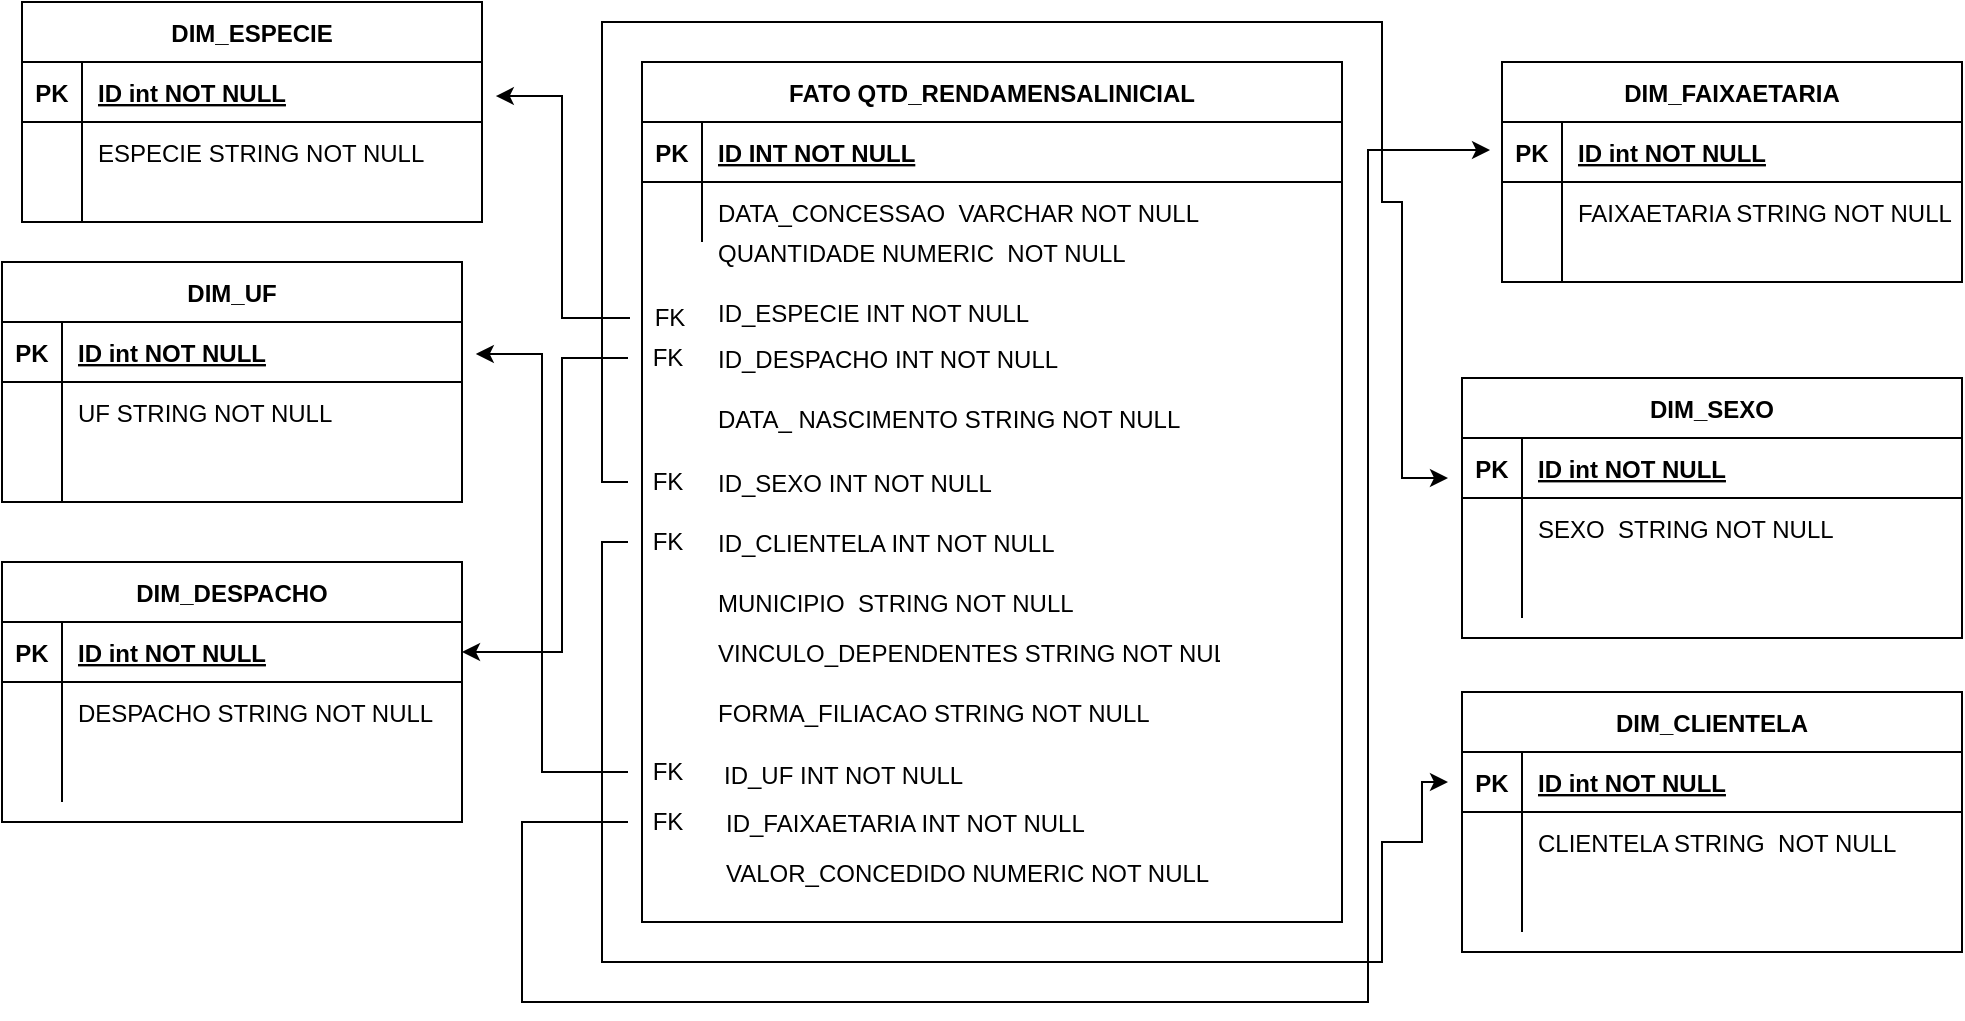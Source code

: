 <mxfile version="14.9.2" type="github">
  <diagram id="R2lEEEUBdFMjLlhIrx00" name="Page-1">
    <mxGraphModel dx="1958" dy="450" grid="1" gridSize="10" guides="1" tooltips="1" connect="1" arrows="1" fold="1" page="1" pageScale="1" pageWidth="850" pageHeight="1100" math="0" shadow="0" extFonts="Permanent Marker^https://fonts.googleapis.com/css?family=Permanent+Marker">
      <root>
        <mxCell id="0" />
        <mxCell id="1" parent="0" />
        <mxCell id="C-vyLk0tnHw3VtMMgP7b-13" value="DIM_UF" style="shape=table;startSize=30;container=1;collapsible=1;childLayout=tableLayout;fixedRows=1;rowLines=0;fontStyle=1;align=center;resizeLast=1;" parent="1" vertex="1">
          <mxGeometry x="-10" y="240" width="230" height="120" as="geometry" />
        </mxCell>
        <mxCell id="C-vyLk0tnHw3VtMMgP7b-14" value="" style="shape=partialRectangle;collapsible=0;dropTarget=0;pointerEvents=0;fillColor=none;points=[[0,0.5],[1,0.5]];portConstraint=eastwest;top=0;left=0;right=0;bottom=1;" parent="C-vyLk0tnHw3VtMMgP7b-13" vertex="1">
          <mxGeometry y="30" width="230" height="30" as="geometry" />
        </mxCell>
        <mxCell id="C-vyLk0tnHw3VtMMgP7b-15" value="PK" style="shape=partialRectangle;overflow=hidden;connectable=0;fillColor=none;top=0;left=0;bottom=0;right=0;fontStyle=1;" parent="C-vyLk0tnHw3VtMMgP7b-14" vertex="1">
          <mxGeometry width="30" height="30" as="geometry" />
        </mxCell>
        <mxCell id="C-vyLk0tnHw3VtMMgP7b-16" value="ID int NOT NULL " style="shape=partialRectangle;overflow=hidden;connectable=0;fillColor=none;top=0;left=0;bottom=0;right=0;align=left;spacingLeft=6;fontStyle=5;" parent="C-vyLk0tnHw3VtMMgP7b-14" vertex="1">
          <mxGeometry x="30" width="200" height="30" as="geometry" />
        </mxCell>
        <mxCell id="C-vyLk0tnHw3VtMMgP7b-17" value="" style="shape=partialRectangle;collapsible=0;dropTarget=0;pointerEvents=0;fillColor=none;points=[[0,0.5],[1,0.5]];portConstraint=eastwest;top=0;left=0;right=0;bottom=0;" parent="C-vyLk0tnHw3VtMMgP7b-13" vertex="1">
          <mxGeometry y="60" width="230" height="30" as="geometry" />
        </mxCell>
        <mxCell id="C-vyLk0tnHw3VtMMgP7b-18" value="" style="shape=partialRectangle;overflow=hidden;connectable=0;fillColor=none;top=0;left=0;bottom=0;right=0;" parent="C-vyLk0tnHw3VtMMgP7b-17" vertex="1">
          <mxGeometry width="30" height="30" as="geometry" />
        </mxCell>
        <mxCell id="C-vyLk0tnHw3VtMMgP7b-19" value="UF STRING NOT NULL" style="shape=partialRectangle;overflow=hidden;connectable=0;fillColor=none;top=0;left=0;bottom=0;right=0;align=left;spacingLeft=6;" parent="C-vyLk0tnHw3VtMMgP7b-17" vertex="1">
          <mxGeometry x="30" width="200" height="30" as="geometry" />
        </mxCell>
        <mxCell id="C-vyLk0tnHw3VtMMgP7b-20" value="" style="shape=partialRectangle;collapsible=0;dropTarget=0;pointerEvents=0;fillColor=none;points=[[0,0.5],[1,0.5]];portConstraint=eastwest;top=0;left=0;right=0;bottom=0;" parent="C-vyLk0tnHw3VtMMgP7b-13" vertex="1">
          <mxGeometry y="90" width="230" height="30" as="geometry" />
        </mxCell>
        <mxCell id="C-vyLk0tnHw3VtMMgP7b-21" value="" style="shape=partialRectangle;overflow=hidden;connectable=0;fillColor=none;top=0;left=0;bottom=0;right=0;" parent="C-vyLk0tnHw3VtMMgP7b-20" vertex="1">
          <mxGeometry width="30" height="30" as="geometry" />
        </mxCell>
        <mxCell id="C-vyLk0tnHw3VtMMgP7b-22" value="" style="shape=partialRectangle;overflow=hidden;connectable=0;fillColor=none;top=0;left=0;bottom=0;right=0;align=left;spacingLeft=6;" parent="C-vyLk0tnHw3VtMMgP7b-20" vertex="1">
          <mxGeometry x="30" width="200" height="30" as="geometry" />
        </mxCell>
        <mxCell id="C-vyLk0tnHw3VtMMgP7b-23" value="FATO QTD_RENDAMENSALINICIAL" style="shape=table;startSize=30;container=1;collapsible=1;childLayout=tableLayout;fixedRows=1;rowLines=0;fontStyle=1;align=center;resizeLast=1;" parent="1" vertex="1">
          <mxGeometry x="310" y="140" width="350" height="430" as="geometry" />
        </mxCell>
        <mxCell id="C-vyLk0tnHw3VtMMgP7b-24" value="" style="shape=partialRectangle;collapsible=0;dropTarget=0;pointerEvents=0;fillColor=none;points=[[0,0.5],[1,0.5]];portConstraint=eastwest;top=0;left=0;right=0;bottom=1;" parent="C-vyLk0tnHw3VtMMgP7b-23" vertex="1">
          <mxGeometry y="30" width="350" height="30" as="geometry" />
        </mxCell>
        <mxCell id="C-vyLk0tnHw3VtMMgP7b-25" value="PK" style="shape=partialRectangle;overflow=hidden;connectable=0;fillColor=none;top=0;left=0;bottom=0;right=0;fontStyle=1;" parent="C-vyLk0tnHw3VtMMgP7b-24" vertex="1">
          <mxGeometry width="30" height="30" as="geometry" />
        </mxCell>
        <mxCell id="C-vyLk0tnHw3VtMMgP7b-26" value="ID INT NOT NULL" style="shape=partialRectangle;overflow=hidden;connectable=0;fillColor=none;top=0;left=0;bottom=0;right=0;align=left;spacingLeft=6;fontStyle=5;" parent="C-vyLk0tnHw3VtMMgP7b-24" vertex="1">
          <mxGeometry x="30" width="320" height="30" as="geometry" />
        </mxCell>
        <mxCell id="C-vyLk0tnHw3VtMMgP7b-27" value="" style="shape=partialRectangle;collapsible=0;dropTarget=0;pointerEvents=0;fillColor=none;points=[[0,0.5],[1,0.5]];portConstraint=eastwest;top=0;left=0;right=0;bottom=0;" parent="C-vyLk0tnHw3VtMMgP7b-23" vertex="1">
          <mxGeometry y="60" width="350" height="30" as="geometry" />
        </mxCell>
        <mxCell id="C-vyLk0tnHw3VtMMgP7b-28" value="" style="shape=partialRectangle;overflow=hidden;connectable=0;fillColor=none;top=0;left=0;bottom=0;right=0;" parent="C-vyLk0tnHw3VtMMgP7b-27" vertex="1">
          <mxGeometry width="30" height="30" as="geometry" />
        </mxCell>
        <mxCell id="C-vyLk0tnHw3VtMMgP7b-29" value="DATA_CONCESSAO  VARCHAR NOT NULL" style="shape=partialRectangle;overflow=hidden;connectable=0;fillColor=none;top=0;left=0;bottom=0;right=0;align=left;spacingLeft=6;" parent="C-vyLk0tnHw3VtMMgP7b-27" vertex="1">
          <mxGeometry x="30" width="320" height="30" as="geometry" />
        </mxCell>
        <mxCell id="EfRv3qp3haRmgpOeO71W-1" value="" style="shape=partialRectangle;collapsible=0;dropTarget=0;pointerEvents=0;fillColor=none;points=[[0,0.5],[1,0.5]];portConstraint=eastwest;top=0;left=0;right=0;bottom=0;" parent="1" vertex="1">
          <mxGeometry x="310" y="220" width="290" height="30" as="geometry" />
        </mxCell>
        <mxCell id="EfRv3qp3haRmgpOeO71W-2" value="" style="shape=partialRectangle;overflow=hidden;connectable=0;fillColor=none;top=0;left=0;bottom=0;right=0;" parent="EfRv3qp3haRmgpOeO71W-1" vertex="1">
          <mxGeometry width="30" height="30" as="geometry" />
        </mxCell>
        <mxCell id="EfRv3qp3haRmgpOeO71W-3" value="QUANTIDADE NUMERIC  NOT NULL" style="shape=partialRectangle;overflow=hidden;connectable=0;fillColor=none;top=0;left=0;bottom=0;right=0;align=left;spacingLeft=6;" parent="1" vertex="1">
          <mxGeometry x="340" y="220" width="260" height="30" as="geometry" />
        </mxCell>
        <mxCell id="EfRv3qp3haRmgpOeO71W-4" value="ID_CLIENTELA INT NOT NULL " style="shape=partialRectangle;overflow=hidden;connectable=0;fillColor=none;top=0;left=0;bottom=0;right=0;align=left;spacingLeft=6;" parent="1" vertex="1">
          <mxGeometry x="340" y="365" width="260" height="30" as="geometry" />
        </mxCell>
        <mxCell id="gvUjovy2ckil6-E0hNrR-51" style="edgeStyle=orthogonalEdgeStyle;rounded=0;orthogonalLoop=1;jettySize=auto;html=1;entryX=1;entryY=0.5;entryDx=0;entryDy=0;" parent="1" source="EfRv3qp3haRmgpOeO71W-6" target="gvUjovy2ckil6-E0hNrR-16" edge="1">
          <mxGeometry relative="1" as="geometry">
            <Array as="points">
              <mxPoint x="270" y="288" />
              <mxPoint x="270" y="435" />
            </Array>
          </mxGeometry>
        </mxCell>
        <mxCell id="EfRv3qp3haRmgpOeO71W-6" value="FK" style="text;html=1;strokeColor=none;fillColor=none;align=center;verticalAlign=middle;whiteSpace=wrap;rounded=0;" parent="1" vertex="1">
          <mxGeometry x="303" y="278" width="40" height="20" as="geometry" />
        </mxCell>
        <mxCell id="EfRv3qp3haRmgpOeO71W-7" value="ID_UF INT NOT NULL " style="shape=partialRectangle;overflow=hidden;connectable=0;fillColor=none;top=0;left=0;bottom=0;right=0;align=left;spacingLeft=6;" parent="1" vertex="1">
          <mxGeometry x="343" y="481" width="260" height="30" as="geometry" />
        </mxCell>
        <mxCell id="tuHQjbUbJnLKvYvQzGzj-9" style="edgeStyle=orthogonalEdgeStyle;rounded=0;orthogonalLoop=1;jettySize=auto;html=1;entryX=1.03;entryY=0.567;entryDx=0;entryDy=0;entryPerimeter=0;" edge="1" parent="1" source="EfRv3qp3haRmgpOeO71W-8" target="J6gUyGAd3qWigzu8bIZJ-3">
          <mxGeometry relative="1" as="geometry">
            <Array as="points">
              <mxPoint x="270" y="268" />
              <mxPoint x="270" y="157" />
            </Array>
          </mxGeometry>
        </mxCell>
        <mxCell id="EfRv3qp3haRmgpOeO71W-8" value="FK" style="text;html=1;strokeColor=none;fillColor=none;align=center;verticalAlign=middle;whiteSpace=wrap;rounded=0;" parent="1" vertex="1">
          <mxGeometry x="304" y="258" width="40" height="20" as="geometry" />
        </mxCell>
        <mxCell id="EfRv3qp3haRmgpOeO71W-9" value="ID_ESPECIE INT NOT NULL " style="shape=partialRectangle;overflow=hidden;connectable=0;fillColor=none;top=0;left=0;bottom=0;right=0;align=left;spacingLeft=6;" parent="1" vertex="1">
          <mxGeometry x="340" y="250" width="260" height="30" as="geometry" />
        </mxCell>
        <mxCell id="EfRv3qp3haRmgpOeO71W-10" value="ID_DESPACHO INT NOT NULL " style="shape=partialRectangle;overflow=hidden;connectable=0;fillColor=none;top=0;left=0;bottom=0;right=0;align=left;spacingLeft=6;" parent="1" vertex="1">
          <mxGeometry x="340" y="273" width="260" height="30" as="geometry" />
        </mxCell>
        <mxCell id="gvUjovy2ckil6-E0hNrR-1" value="ID_SEXO INT NOT NULL " style="shape=partialRectangle;overflow=hidden;connectable=0;fillColor=none;top=0;left=0;bottom=0;right=0;align=left;spacingLeft=6;" parent="1" vertex="1">
          <mxGeometry x="340" y="335" width="260" height="30" as="geometry" />
        </mxCell>
        <mxCell id="gvUjovy2ckil6-E0hNrR-52" style="edgeStyle=orthogonalEdgeStyle;rounded=0;orthogonalLoop=1;jettySize=auto;html=1;entryX=-0.028;entryY=0.667;entryDx=0;entryDy=0;entryPerimeter=0;" parent="1" source="gvUjovy2ckil6-E0hNrR-4" target="gvUjovy2ckil6-E0hNrR-36" edge="1">
          <mxGeometry relative="1" as="geometry">
            <Array as="points">
              <mxPoint x="290" y="350" />
              <mxPoint x="290" y="120" />
              <mxPoint x="680" y="120" />
              <mxPoint x="680" y="210" />
              <mxPoint x="690" y="210" />
              <mxPoint x="690" y="348" />
            </Array>
          </mxGeometry>
        </mxCell>
        <mxCell id="gvUjovy2ckil6-E0hNrR-4" value="FK" style="text;html=1;strokeColor=none;fillColor=none;align=center;verticalAlign=middle;whiteSpace=wrap;rounded=0;" parent="1" vertex="1">
          <mxGeometry x="303" y="340" width="40" height="20" as="geometry" />
        </mxCell>
        <mxCell id="gvUjovy2ckil6-E0hNrR-55" style="edgeStyle=orthogonalEdgeStyle;rounded=0;orthogonalLoop=1;jettySize=auto;html=1;entryX=1.03;entryY=0.533;entryDx=0;entryDy=0;entryPerimeter=0;" parent="1" source="gvUjovy2ckil6-E0hNrR-5" target="C-vyLk0tnHw3VtMMgP7b-14" edge="1">
          <mxGeometry relative="1" as="geometry">
            <Array as="points">
              <mxPoint x="260" y="495" />
              <mxPoint x="260" y="286" />
            </Array>
          </mxGeometry>
        </mxCell>
        <mxCell id="gvUjovy2ckil6-E0hNrR-5" value="FK" style="text;html=1;strokeColor=none;fillColor=none;align=center;verticalAlign=middle;whiteSpace=wrap;rounded=0;" parent="1" vertex="1">
          <mxGeometry x="303" y="485" width="40" height="20" as="geometry" />
        </mxCell>
        <mxCell id="gvUjovy2ckil6-E0hNrR-54" style="edgeStyle=orthogonalEdgeStyle;rounded=0;orthogonalLoop=1;jettySize=auto;html=1;entryX=-0.028;entryY=0.5;entryDx=0;entryDy=0;entryPerimeter=0;" parent="1" source="gvUjovy2ckil6-E0hNrR-6" target="gvUjovy2ckil6-E0hNrR-26" edge="1">
          <mxGeometry relative="1" as="geometry">
            <Array as="points">
              <mxPoint x="290" y="380" />
              <mxPoint x="290" y="590" />
              <mxPoint x="680" y="590" />
              <mxPoint x="680" y="530" />
              <mxPoint x="700" y="530" />
              <mxPoint x="700" y="500" />
            </Array>
          </mxGeometry>
        </mxCell>
        <mxCell id="gvUjovy2ckil6-E0hNrR-6" value="FK" style="text;html=1;strokeColor=none;fillColor=none;align=center;verticalAlign=middle;whiteSpace=wrap;rounded=0;" parent="1" vertex="1">
          <mxGeometry x="303" y="370" width="40" height="20" as="geometry" />
        </mxCell>
        <mxCell id="gvUjovy2ckil6-E0hNrR-7" value="VINCULO_DEPENDENTES STRING NOT NULL " style="shape=partialRectangle;overflow=hidden;connectable=0;fillColor=none;top=0;left=0;bottom=0;right=0;align=left;spacingLeft=6;" parent="1" vertex="1">
          <mxGeometry x="340" y="420" width="260" height="30" as="geometry" />
        </mxCell>
        <mxCell id="gvUjovy2ckil6-E0hNrR-8" value="FORMA_FILIACAO STRING NOT NULL " style="shape=partialRectangle;overflow=hidden;connectable=0;fillColor=none;top=0;left=0;bottom=0;right=0;align=left;spacingLeft=6;" parent="1" vertex="1">
          <mxGeometry x="340" y="450" width="260" height="30" as="geometry" />
        </mxCell>
        <mxCell id="gvUjovy2ckil6-E0hNrR-9" value="MUNICIPIO  STRING NOT NULL " style="shape=partialRectangle;overflow=hidden;connectable=0;fillColor=none;top=0;left=0;bottom=0;right=0;align=left;spacingLeft=6;" parent="1" vertex="1">
          <mxGeometry x="340" y="395" width="260" height="30" as="geometry" />
        </mxCell>
        <mxCell id="gvUjovy2ckil6-E0hNrR-11" value="DATA_ NASCIMENTO STRING NOT NULL " style="shape=partialRectangle;overflow=hidden;connectable=0;fillColor=none;top=0;left=0;bottom=0;right=0;align=left;spacingLeft=6;" parent="1" vertex="1">
          <mxGeometry x="340" y="303" width="260" height="30" as="geometry" />
        </mxCell>
        <mxCell id="gvUjovy2ckil6-E0hNrR-15" value="DIM_DESPACHO" style="shape=table;startSize=30;container=1;collapsible=1;childLayout=tableLayout;fixedRows=1;rowLines=0;fontStyle=1;align=center;resizeLast=1;" parent="1" vertex="1">
          <mxGeometry x="-10" y="390" width="230" height="130" as="geometry" />
        </mxCell>
        <mxCell id="gvUjovy2ckil6-E0hNrR-16" value="" style="shape=partialRectangle;collapsible=0;dropTarget=0;pointerEvents=0;fillColor=none;points=[[0,0.5],[1,0.5]];portConstraint=eastwest;top=0;left=0;right=0;bottom=1;" parent="gvUjovy2ckil6-E0hNrR-15" vertex="1">
          <mxGeometry y="30" width="230" height="30" as="geometry" />
        </mxCell>
        <mxCell id="gvUjovy2ckil6-E0hNrR-17" value="PK" style="shape=partialRectangle;overflow=hidden;connectable=0;fillColor=none;top=0;left=0;bottom=0;right=0;fontStyle=1;" parent="gvUjovy2ckil6-E0hNrR-16" vertex="1">
          <mxGeometry width="30" height="30" as="geometry" />
        </mxCell>
        <mxCell id="gvUjovy2ckil6-E0hNrR-18" value="ID int NOT NULL " style="shape=partialRectangle;overflow=hidden;connectable=0;fillColor=none;top=0;left=0;bottom=0;right=0;align=left;spacingLeft=6;fontStyle=5;" parent="gvUjovy2ckil6-E0hNrR-16" vertex="1">
          <mxGeometry x="30" width="200" height="30" as="geometry" />
        </mxCell>
        <mxCell id="gvUjovy2ckil6-E0hNrR-19" value="" style="shape=partialRectangle;collapsible=0;dropTarget=0;pointerEvents=0;fillColor=none;points=[[0,0.5],[1,0.5]];portConstraint=eastwest;top=0;left=0;right=0;bottom=0;" parent="gvUjovy2ckil6-E0hNrR-15" vertex="1">
          <mxGeometry y="60" width="230" height="30" as="geometry" />
        </mxCell>
        <mxCell id="gvUjovy2ckil6-E0hNrR-20" value="" style="shape=partialRectangle;overflow=hidden;connectable=0;fillColor=none;top=0;left=0;bottom=0;right=0;" parent="gvUjovy2ckil6-E0hNrR-19" vertex="1">
          <mxGeometry width="30" height="30" as="geometry" />
        </mxCell>
        <mxCell id="gvUjovy2ckil6-E0hNrR-21" value="DESPACHO STRING NOT NULL" style="shape=partialRectangle;overflow=hidden;connectable=0;fillColor=none;top=0;left=0;bottom=0;right=0;align=left;spacingLeft=6;" parent="gvUjovy2ckil6-E0hNrR-19" vertex="1">
          <mxGeometry x="30" width="200" height="30" as="geometry" />
        </mxCell>
        <mxCell id="gvUjovy2ckil6-E0hNrR-22" value="" style="shape=partialRectangle;collapsible=0;dropTarget=0;pointerEvents=0;fillColor=none;points=[[0,0.5],[1,0.5]];portConstraint=eastwest;top=0;left=0;right=0;bottom=0;" parent="gvUjovy2ckil6-E0hNrR-15" vertex="1">
          <mxGeometry y="90" width="230" height="30" as="geometry" />
        </mxCell>
        <mxCell id="gvUjovy2ckil6-E0hNrR-23" value="" style="shape=partialRectangle;overflow=hidden;connectable=0;fillColor=none;top=0;left=0;bottom=0;right=0;" parent="gvUjovy2ckil6-E0hNrR-22" vertex="1">
          <mxGeometry width="30" height="30" as="geometry" />
        </mxCell>
        <mxCell id="gvUjovy2ckil6-E0hNrR-24" value="" style="shape=partialRectangle;overflow=hidden;connectable=0;fillColor=none;top=0;left=0;bottom=0;right=0;align=left;spacingLeft=6;" parent="gvUjovy2ckil6-E0hNrR-22" vertex="1">
          <mxGeometry x="30" width="200" height="30" as="geometry" />
        </mxCell>
        <mxCell id="gvUjovy2ckil6-E0hNrR-25" value="DIM_CLIENTELA" style="shape=table;startSize=30;container=1;collapsible=1;childLayout=tableLayout;fixedRows=1;rowLines=0;fontStyle=1;align=center;resizeLast=1;" parent="1" vertex="1">
          <mxGeometry x="720" y="455" width="250" height="130" as="geometry" />
        </mxCell>
        <mxCell id="gvUjovy2ckil6-E0hNrR-26" value="" style="shape=partialRectangle;collapsible=0;dropTarget=0;pointerEvents=0;fillColor=none;points=[[0,0.5],[1,0.5]];portConstraint=eastwest;top=0;left=0;right=0;bottom=1;" parent="gvUjovy2ckil6-E0hNrR-25" vertex="1">
          <mxGeometry y="30" width="250" height="30" as="geometry" />
        </mxCell>
        <mxCell id="gvUjovy2ckil6-E0hNrR-27" value="PK" style="shape=partialRectangle;overflow=hidden;connectable=0;fillColor=none;top=0;left=0;bottom=0;right=0;fontStyle=1;" parent="gvUjovy2ckil6-E0hNrR-26" vertex="1">
          <mxGeometry width="30" height="30" as="geometry" />
        </mxCell>
        <mxCell id="gvUjovy2ckil6-E0hNrR-28" value="ID int NOT NULL " style="shape=partialRectangle;overflow=hidden;connectable=0;fillColor=none;top=0;left=0;bottom=0;right=0;align=left;spacingLeft=6;fontStyle=5;" parent="gvUjovy2ckil6-E0hNrR-26" vertex="1">
          <mxGeometry x="30" width="220" height="30" as="geometry" />
        </mxCell>
        <mxCell id="gvUjovy2ckil6-E0hNrR-29" value="" style="shape=partialRectangle;collapsible=0;dropTarget=0;pointerEvents=0;fillColor=none;points=[[0,0.5],[1,0.5]];portConstraint=eastwest;top=0;left=0;right=0;bottom=0;" parent="gvUjovy2ckil6-E0hNrR-25" vertex="1">
          <mxGeometry y="60" width="250" height="30" as="geometry" />
        </mxCell>
        <mxCell id="gvUjovy2ckil6-E0hNrR-30" value="" style="shape=partialRectangle;overflow=hidden;connectable=0;fillColor=none;top=0;left=0;bottom=0;right=0;" parent="gvUjovy2ckil6-E0hNrR-29" vertex="1">
          <mxGeometry width="30" height="30" as="geometry" />
        </mxCell>
        <mxCell id="gvUjovy2ckil6-E0hNrR-31" value="CLIENTELA STRING  NOT NULL" style="shape=partialRectangle;overflow=hidden;connectable=0;fillColor=none;top=0;left=0;bottom=0;right=0;align=left;spacingLeft=6;" parent="gvUjovy2ckil6-E0hNrR-29" vertex="1">
          <mxGeometry x="30" width="220" height="30" as="geometry" />
        </mxCell>
        <mxCell id="gvUjovy2ckil6-E0hNrR-32" value="" style="shape=partialRectangle;collapsible=0;dropTarget=0;pointerEvents=0;fillColor=none;points=[[0,0.5],[1,0.5]];portConstraint=eastwest;top=0;left=0;right=0;bottom=0;" parent="gvUjovy2ckil6-E0hNrR-25" vertex="1">
          <mxGeometry y="90" width="250" height="30" as="geometry" />
        </mxCell>
        <mxCell id="gvUjovy2ckil6-E0hNrR-33" value="" style="shape=partialRectangle;overflow=hidden;connectable=0;fillColor=none;top=0;left=0;bottom=0;right=0;" parent="gvUjovy2ckil6-E0hNrR-32" vertex="1">
          <mxGeometry width="30" height="30" as="geometry" />
        </mxCell>
        <mxCell id="gvUjovy2ckil6-E0hNrR-34" value="" style="shape=partialRectangle;overflow=hidden;connectable=0;fillColor=none;top=0;left=0;bottom=0;right=0;align=left;spacingLeft=6;" parent="gvUjovy2ckil6-E0hNrR-32" vertex="1">
          <mxGeometry x="30" width="220" height="30" as="geometry" />
        </mxCell>
        <mxCell id="gvUjovy2ckil6-E0hNrR-35" value="DIM_SEXO" style="shape=table;startSize=30;container=1;collapsible=1;childLayout=tableLayout;fixedRows=1;rowLines=0;fontStyle=1;align=center;resizeLast=1;" parent="1" vertex="1">
          <mxGeometry x="720" y="298" width="250" height="130" as="geometry" />
        </mxCell>
        <mxCell id="gvUjovy2ckil6-E0hNrR-36" value="" style="shape=partialRectangle;collapsible=0;dropTarget=0;pointerEvents=0;fillColor=none;points=[[0,0.5],[1,0.5]];portConstraint=eastwest;top=0;left=0;right=0;bottom=1;" parent="gvUjovy2ckil6-E0hNrR-35" vertex="1">
          <mxGeometry y="30" width="250" height="30" as="geometry" />
        </mxCell>
        <mxCell id="gvUjovy2ckil6-E0hNrR-37" value="PK" style="shape=partialRectangle;overflow=hidden;connectable=0;fillColor=none;top=0;left=0;bottom=0;right=0;fontStyle=1;" parent="gvUjovy2ckil6-E0hNrR-36" vertex="1">
          <mxGeometry width="30" height="30" as="geometry" />
        </mxCell>
        <mxCell id="gvUjovy2ckil6-E0hNrR-38" value="ID int NOT NULL " style="shape=partialRectangle;overflow=hidden;connectable=0;fillColor=none;top=0;left=0;bottom=0;right=0;align=left;spacingLeft=6;fontStyle=5;" parent="gvUjovy2ckil6-E0hNrR-36" vertex="1">
          <mxGeometry x="30" width="220" height="30" as="geometry" />
        </mxCell>
        <mxCell id="gvUjovy2ckil6-E0hNrR-39" value="" style="shape=partialRectangle;collapsible=0;dropTarget=0;pointerEvents=0;fillColor=none;points=[[0,0.5],[1,0.5]];portConstraint=eastwest;top=0;left=0;right=0;bottom=0;" parent="gvUjovy2ckil6-E0hNrR-35" vertex="1">
          <mxGeometry y="60" width="250" height="30" as="geometry" />
        </mxCell>
        <mxCell id="gvUjovy2ckil6-E0hNrR-40" value="" style="shape=partialRectangle;overflow=hidden;connectable=0;fillColor=none;top=0;left=0;bottom=0;right=0;" parent="gvUjovy2ckil6-E0hNrR-39" vertex="1">
          <mxGeometry width="30" height="30" as="geometry" />
        </mxCell>
        <mxCell id="gvUjovy2ckil6-E0hNrR-41" value="SEXO  STRING NOT NULL" style="shape=partialRectangle;overflow=hidden;connectable=0;fillColor=none;top=0;left=0;bottom=0;right=0;align=left;spacingLeft=6;" parent="gvUjovy2ckil6-E0hNrR-39" vertex="1">
          <mxGeometry x="30" width="220" height="30" as="geometry" />
        </mxCell>
        <mxCell id="gvUjovy2ckil6-E0hNrR-42" value="" style="shape=partialRectangle;collapsible=0;dropTarget=0;pointerEvents=0;fillColor=none;points=[[0,0.5],[1,0.5]];portConstraint=eastwest;top=0;left=0;right=0;bottom=0;" parent="gvUjovy2ckil6-E0hNrR-35" vertex="1">
          <mxGeometry y="90" width="250" height="30" as="geometry" />
        </mxCell>
        <mxCell id="gvUjovy2ckil6-E0hNrR-43" value="" style="shape=partialRectangle;overflow=hidden;connectable=0;fillColor=none;top=0;left=0;bottom=0;right=0;" parent="gvUjovy2ckil6-E0hNrR-42" vertex="1">
          <mxGeometry width="30" height="30" as="geometry" />
        </mxCell>
        <mxCell id="gvUjovy2ckil6-E0hNrR-44" value="" style="shape=partialRectangle;overflow=hidden;connectable=0;fillColor=none;top=0;left=0;bottom=0;right=0;align=left;spacingLeft=6;" parent="gvUjovy2ckil6-E0hNrR-42" vertex="1">
          <mxGeometry x="30" width="220" height="30" as="geometry" />
        </mxCell>
        <mxCell id="J6gUyGAd3qWigzu8bIZJ-2" value="DIM_ESPECIE" style="shape=table;startSize=30;container=1;collapsible=1;childLayout=tableLayout;fixedRows=1;rowLines=0;fontStyle=1;align=center;resizeLast=1;" parent="1" vertex="1">
          <mxGeometry y="110" width="230" height="110" as="geometry" />
        </mxCell>
        <mxCell id="J6gUyGAd3qWigzu8bIZJ-3" value="" style="shape=partialRectangle;collapsible=0;dropTarget=0;pointerEvents=0;fillColor=none;points=[[0,0.5],[1,0.5]];portConstraint=eastwest;top=0;left=0;right=0;bottom=1;" parent="J6gUyGAd3qWigzu8bIZJ-2" vertex="1">
          <mxGeometry y="30" width="230" height="30" as="geometry" />
        </mxCell>
        <mxCell id="J6gUyGAd3qWigzu8bIZJ-4" value="PK" style="shape=partialRectangle;overflow=hidden;connectable=0;fillColor=none;top=0;left=0;bottom=0;right=0;fontStyle=1;" parent="J6gUyGAd3qWigzu8bIZJ-3" vertex="1">
          <mxGeometry width="30" height="30" as="geometry" />
        </mxCell>
        <mxCell id="J6gUyGAd3qWigzu8bIZJ-5" value="ID int NOT NULL " style="shape=partialRectangle;overflow=hidden;connectable=0;fillColor=none;top=0;left=0;bottom=0;right=0;align=left;spacingLeft=6;fontStyle=5;" parent="J6gUyGAd3qWigzu8bIZJ-3" vertex="1">
          <mxGeometry x="30" width="200" height="30" as="geometry" />
        </mxCell>
        <mxCell id="J6gUyGAd3qWigzu8bIZJ-6" value="" style="shape=partialRectangle;collapsible=0;dropTarget=0;pointerEvents=0;fillColor=none;points=[[0,0.5],[1,0.5]];portConstraint=eastwest;top=0;left=0;right=0;bottom=0;" parent="J6gUyGAd3qWigzu8bIZJ-2" vertex="1">
          <mxGeometry y="60" width="230" height="30" as="geometry" />
        </mxCell>
        <mxCell id="J6gUyGAd3qWigzu8bIZJ-7" value="" style="shape=partialRectangle;overflow=hidden;connectable=0;fillColor=none;top=0;left=0;bottom=0;right=0;" parent="J6gUyGAd3qWigzu8bIZJ-6" vertex="1">
          <mxGeometry width="30" height="30" as="geometry" />
        </mxCell>
        <mxCell id="J6gUyGAd3qWigzu8bIZJ-8" value="ESPECIE STRING NOT NULL" style="shape=partialRectangle;overflow=hidden;connectable=0;fillColor=none;top=0;left=0;bottom=0;right=0;align=left;spacingLeft=6;" parent="J6gUyGAd3qWigzu8bIZJ-6" vertex="1">
          <mxGeometry x="30" width="200" height="30" as="geometry" />
        </mxCell>
        <mxCell id="J6gUyGAd3qWigzu8bIZJ-9" value="" style="shape=partialRectangle;collapsible=0;dropTarget=0;pointerEvents=0;fillColor=none;points=[[0,0.5],[1,0.5]];portConstraint=eastwest;top=0;left=0;right=0;bottom=0;" parent="J6gUyGAd3qWigzu8bIZJ-2" vertex="1">
          <mxGeometry y="90" width="230" height="20" as="geometry" />
        </mxCell>
        <mxCell id="J6gUyGAd3qWigzu8bIZJ-10" value="" style="shape=partialRectangle;overflow=hidden;connectable=0;fillColor=none;top=0;left=0;bottom=0;right=0;" parent="J6gUyGAd3qWigzu8bIZJ-9" vertex="1">
          <mxGeometry width="30" height="20" as="geometry" />
        </mxCell>
        <mxCell id="J6gUyGAd3qWigzu8bIZJ-11" value="" style="shape=partialRectangle;overflow=hidden;connectable=0;fillColor=none;top=0;left=0;bottom=0;right=0;align=left;spacingLeft=6;" parent="J6gUyGAd3qWigzu8bIZJ-9" vertex="1">
          <mxGeometry x="30" width="200" height="20" as="geometry" />
        </mxCell>
        <mxCell id="J6gUyGAd3qWigzu8bIZJ-22" value="DIM_FAIXAETARIA" style="shape=table;startSize=30;container=1;collapsible=1;childLayout=tableLayout;fixedRows=1;rowLines=0;fontStyle=1;align=center;resizeLast=1;" parent="1" vertex="1">
          <mxGeometry x="740" y="140" width="230" height="110" as="geometry" />
        </mxCell>
        <mxCell id="J6gUyGAd3qWigzu8bIZJ-23" value="" style="shape=partialRectangle;collapsible=0;dropTarget=0;pointerEvents=0;fillColor=none;points=[[0,0.5],[1,0.5]];portConstraint=eastwest;top=0;left=0;right=0;bottom=1;" parent="J6gUyGAd3qWigzu8bIZJ-22" vertex="1">
          <mxGeometry y="30" width="230" height="30" as="geometry" />
        </mxCell>
        <mxCell id="J6gUyGAd3qWigzu8bIZJ-24" value="PK" style="shape=partialRectangle;overflow=hidden;connectable=0;fillColor=none;top=0;left=0;bottom=0;right=0;fontStyle=1;" parent="J6gUyGAd3qWigzu8bIZJ-23" vertex="1">
          <mxGeometry width="30" height="30" as="geometry" />
        </mxCell>
        <mxCell id="J6gUyGAd3qWigzu8bIZJ-25" value="ID int NOT NULL " style="shape=partialRectangle;overflow=hidden;connectable=0;fillColor=none;top=0;left=0;bottom=0;right=0;align=left;spacingLeft=6;fontStyle=5;" parent="J6gUyGAd3qWigzu8bIZJ-23" vertex="1">
          <mxGeometry x="30" width="200" height="30" as="geometry" />
        </mxCell>
        <mxCell id="J6gUyGAd3qWigzu8bIZJ-26" value="" style="shape=partialRectangle;collapsible=0;dropTarget=0;pointerEvents=0;fillColor=none;points=[[0,0.5],[1,0.5]];portConstraint=eastwest;top=0;left=0;right=0;bottom=0;" parent="J6gUyGAd3qWigzu8bIZJ-22" vertex="1">
          <mxGeometry y="60" width="230" height="30" as="geometry" />
        </mxCell>
        <mxCell id="J6gUyGAd3qWigzu8bIZJ-27" value="" style="shape=partialRectangle;overflow=hidden;connectable=0;fillColor=none;top=0;left=0;bottom=0;right=0;" parent="J6gUyGAd3qWigzu8bIZJ-26" vertex="1">
          <mxGeometry width="30" height="30" as="geometry" />
        </mxCell>
        <mxCell id="J6gUyGAd3qWigzu8bIZJ-28" value="FAIXAETARIA STRING NOT NULL" style="shape=partialRectangle;overflow=hidden;connectable=0;fillColor=none;top=0;left=0;bottom=0;right=0;align=left;spacingLeft=6;" parent="J6gUyGAd3qWigzu8bIZJ-26" vertex="1">
          <mxGeometry x="30" width="200" height="30" as="geometry" />
        </mxCell>
        <mxCell id="J6gUyGAd3qWigzu8bIZJ-29" value="" style="shape=partialRectangle;collapsible=0;dropTarget=0;pointerEvents=0;fillColor=none;points=[[0,0.5],[1,0.5]];portConstraint=eastwest;top=0;left=0;right=0;bottom=0;" parent="J6gUyGAd3qWigzu8bIZJ-22" vertex="1">
          <mxGeometry y="90" width="230" height="20" as="geometry" />
        </mxCell>
        <mxCell id="J6gUyGAd3qWigzu8bIZJ-30" value="" style="shape=partialRectangle;overflow=hidden;connectable=0;fillColor=none;top=0;left=0;bottom=0;right=0;" parent="J6gUyGAd3qWigzu8bIZJ-29" vertex="1">
          <mxGeometry width="30" height="20" as="geometry" />
        </mxCell>
        <mxCell id="J6gUyGAd3qWigzu8bIZJ-31" value="" style="shape=partialRectangle;overflow=hidden;connectable=0;fillColor=none;top=0;left=0;bottom=0;right=0;align=left;spacingLeft=6;" parent="J6gUyGAd3qWigzu8bIZJ-29" vertex="1">
          <mxGeometry x="30" width="200" height="20" as="geometry" />
        </mxCell>
        <mxCell id="tuHQjbUbJnLKvYvQzGzj-2" value="ID_FAIXAETARIA INT NOT NULL " style="shape=partialRectangle;overflow=hidden;connectable=0;fillColor=none;top=0;left=0;bottom=0;right=0;align=left;spacingLeft=6;" vertex="1" parent="1">
          <mxGeometry x="344" y="505" width="260" height="30" as="geometry" />
        </mxCell>
        <mxCell id="tuHQjbUbJnLKvYvQzGzj-8" style="edgeStyle=orthogonalEdgeStyle;rounded=0;orthogonalLoop=1;jettySize=auto;html=1;entryX=-0.026;entryY=0.467;entryDx=0;entryDy=0;entryPerimeter=0;" edge="1" parent="1" source="tuHQjbUbJnLKvYvQzGzj-3" target="J6gUyGAd3qWigzu8bIZJ-23">
          <mxGeometry relative="1" as="geometry">
            <Array as="points">
              <mxPoint x="250" y="520" />
              <mxPoint x="250" y="610" />
              <mxPoint x="673" y="610" />
              <mxPoint x="673" y="184" />
            </Array>
          </mxGeometry>
        </mxCell>
        <mxCell id="tuHQjbUbJnLKvYvQzGzj-3" value="FK" style="text;html=1;strokeColor=none;fillColor=none;align=center;verticalAlign=middle;whiteSpace=wrap;rounded=0;" vertex="1" parent="1">
          <mxGeometry x="303" y="510" width="40" height="20" as="geometry" />
        </mxCell>
        <mxCell id="tuHQjbUbJnLKvYvQzGzj-4" value="VALOR_CONCEDIDO NUMERIC NOT NULL " style="shape=partialRectangle;overflow=hidden;connectable=0;fillColor=none;top=0;left=0;bottom=0;right=0;align=left;spacingLeft=6;" vertex="1" parent="1">
          <mxGeometry x="344" y="530" width="260" height="30" as="geometry" />
        </mxCell>
      </root>
    </mxGraphModel>
  </diagram>
</mxfile>
